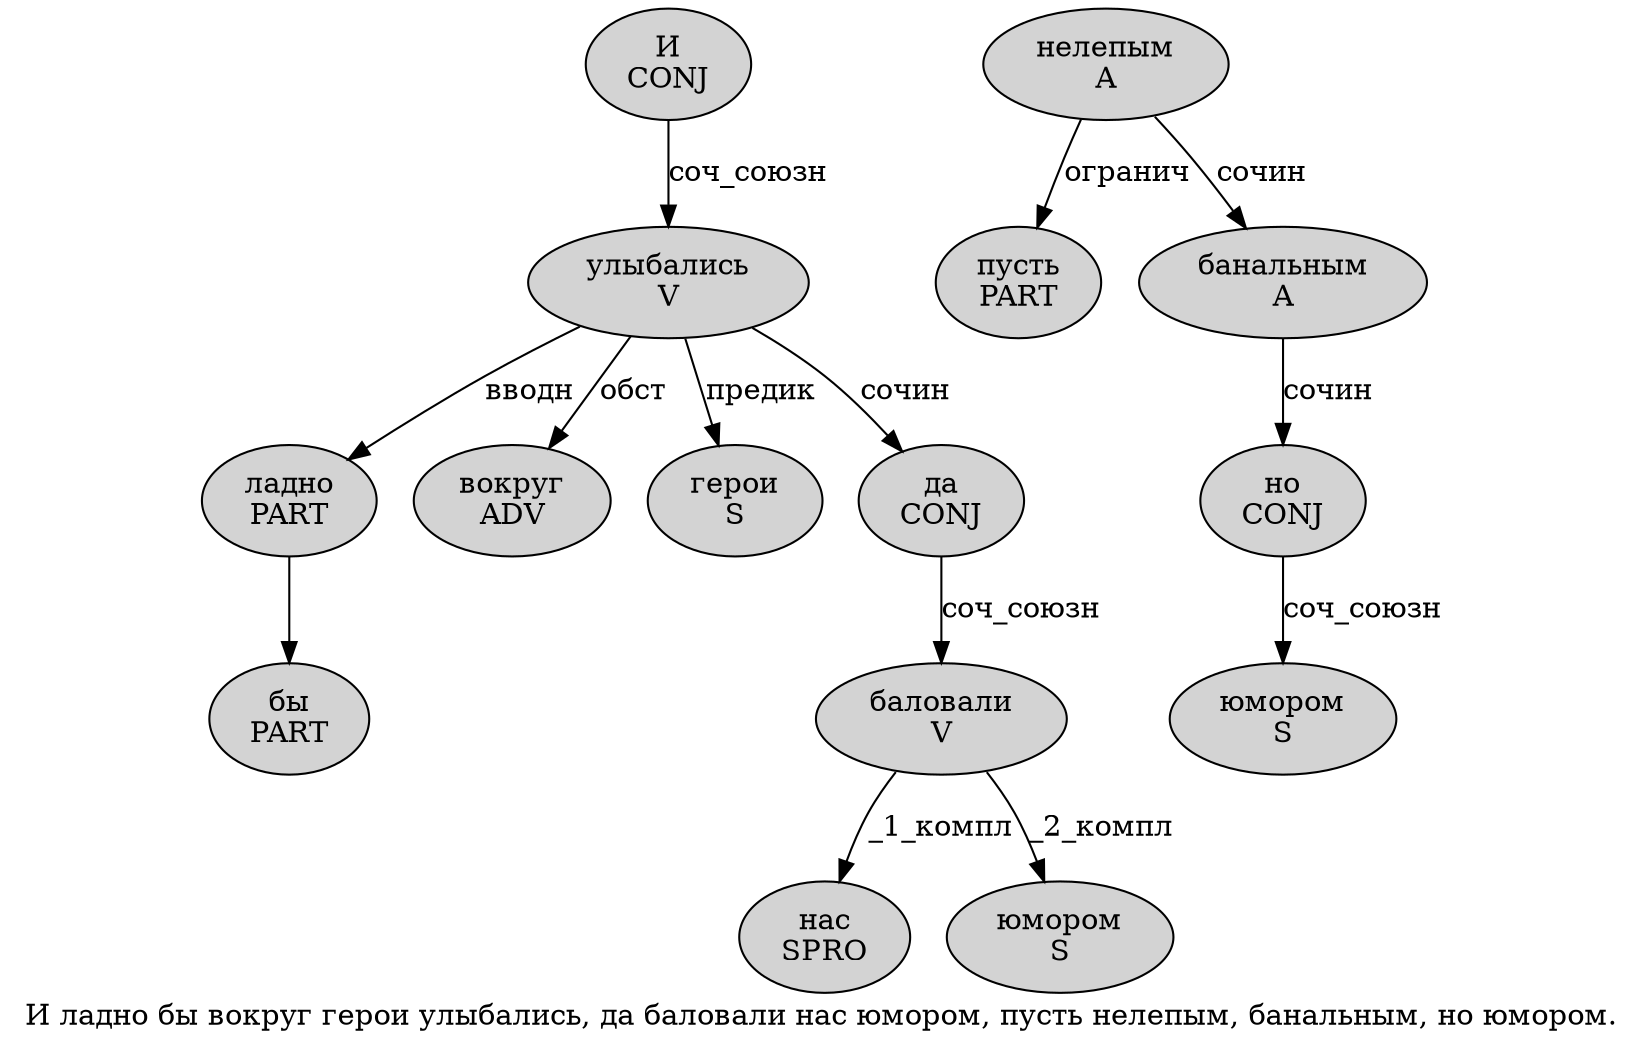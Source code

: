 digraph SENTENCE_4534 {
	graph [label="И ладно бы вокруг герои улыбались, да баловали нас юмором, пусть нелепым, банальным, но юмором."]
	node [style=filled]
		0 [label="И
CONJ" color="" fillcolor=lightgray penwidth=1 shape=ellipse]
		1 [label="ладно
PART" color="" fillcolor=lightgray penwidth=1 shape=ellipse]
		2 [label="бы
PART" color="" fillcolor=lightgray penwidth=1 shape=ellipse]
		3 [label="вокруг
ADV" color="" fillcolor=lightgray penwidth=1 shape=ellipse]
		4 [label="герои
S" color="" fillcolor=lightgray penwidth=1 shape=ellipse]
		5 [label="улыбались
V" color="" fillcolor=lightgray penwidth=1 shape=ellipse]
		7 [label="да
CONJ" color="" fillcolor=lightgray penwidth=1 shape=ellipse]
		8 [label="баловали
V" color="" fillcolor=lightgray penwidth=1 shape=ellipse]
		9 [label="нас
SPRO" color="" fillcolor=lightgray penwidth=1 shape=ellipse]
		10 [label="юмором
S" color="" fillcolor=lightgray penwidth=1 shape=ellipse]
		12 [label="пусть
PART" color="" fillcolor=lightgray penwidth=1 shape=ellipse]
		13 [label="нелепым
A" color="" fillcolor=lightgray penwidth=1 shape=ellipse]
		15 [label="банальным
A" color="" fillcolor=lightgray penwidth=1 shape=ellipse]
		17 [label="но
CONJ" color="" fillcolor=lightgray penwidth=1 shape=ellipse]
		18 [label="юмором
S" color="" fillcolor=lightgray penwidth=1 shape=ellipse]
			0 -> 5 [label="соч_союзн"]
			15 -> 17 [label="сочин"]
			5 -> 1 [label="вводн"]
			5 -> 3 [label="обст"]
			5 -> 4 [label="предик"]
			5 -> 7 [label="сочин"]
			1 -> 2
			7 -> 8 [label="соч_союзн"]
			8 -> 9 [label="_1_компл"]
			8 -> 10 [label="_2_компл"]
			17 -> 18 [label="соч_союзн"]
			13 -> 12 [label="огранич"]
			13 -> 15 [label="сочин"]
}